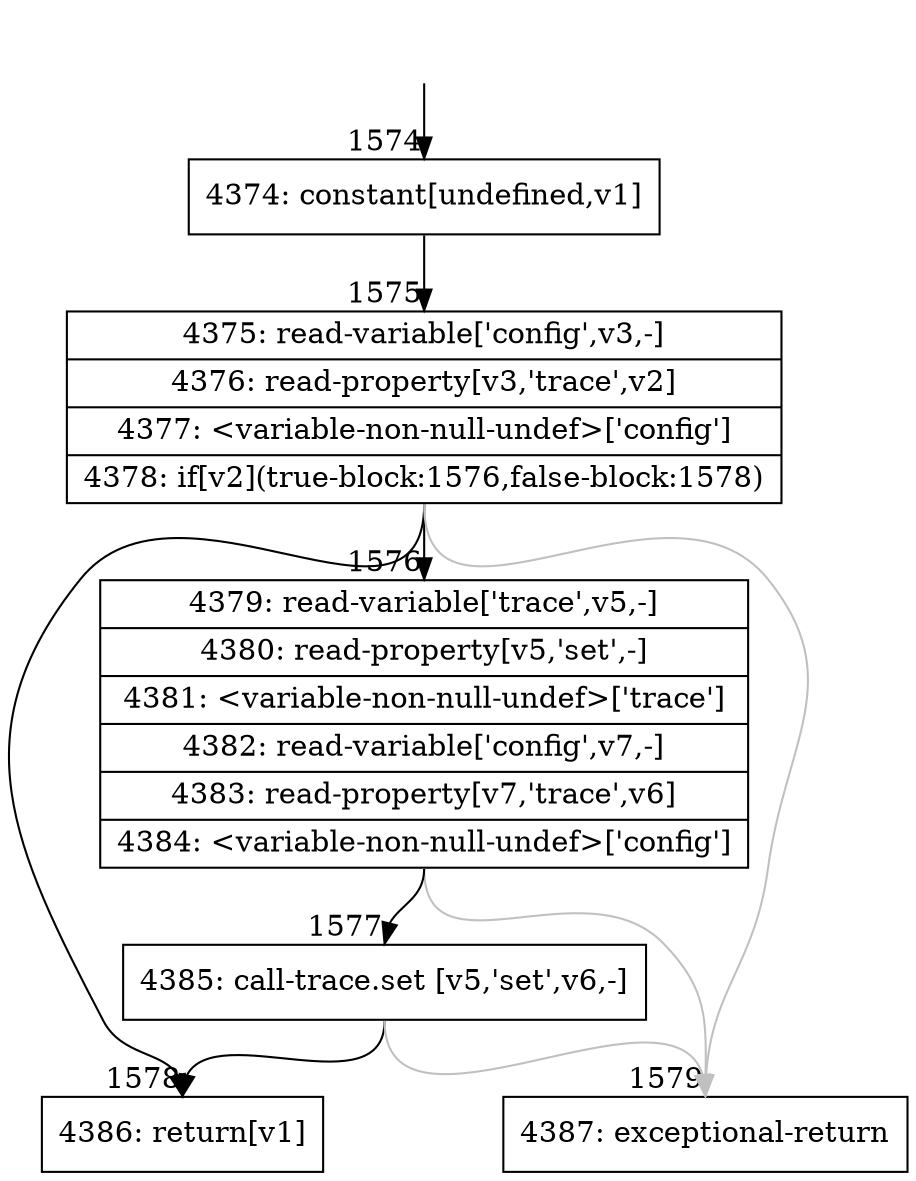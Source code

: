 digraph {
rankdir="TD"
BB_entry105[shape=none,label=""];
BB_entry105 -> BB1574 [tailport=s, headport=n, headlabel="    1574"]
BB1574 [shape=record label="{4374: constant[undefined,v1]}" ] 
BB1574 -> BB1575 [tailport=s, headport=n, headlabel="      1575"]
BB1575 [shape=record label="{4375: read-variable['config',v3,-]|4376: read-property[v3,'trace',v2]|4377: \<variable-non-null-undef\>['config']|4378: if[v2](true-block:1576,false-block:1578)}" ] 
BB1575 -> BB1578 [tailport=s, headport=n, headlabel="      1578"]
BB1575 -> BB1576 [tailport=s, headport=n, headlabel="      1576"]
BB1575 -> BB1579 [tailport=s, headport=n, color=gray, headlabel="      1579"]
BB1576 [shape=record label="{4379: read-variable['trace',v5,-]|4380: read-property[v5,'set',-]|4381: \<variable-non-null-undef\>['trace']|4382: read-variable['config',v7,-]|4383: read-property[v7,'trace',v6]|4384: \<variable-non-null-undef\>['config']}" ] 
BB1576 -> BB1577 [tailport=s, headport=n, headlabel="      1577"]
BB1576 -> BB1579 [tailport=s, headport=n, color=gray]
BB1577 [shape=record label="{4385: call-trace.set [v5,'set',v6,-]}" ] 
BB1577 -> BB1578 [tailport=s, headport=n]
BB1577 -> BB1579 [tailport=s, headport=n, color=gray]
BB1578 [shape=record label="{4386: return[v1]}" ] 
BB1579 [shape=record label="{4387: exceptional-return}" ] 
//#$~ 1789
}
